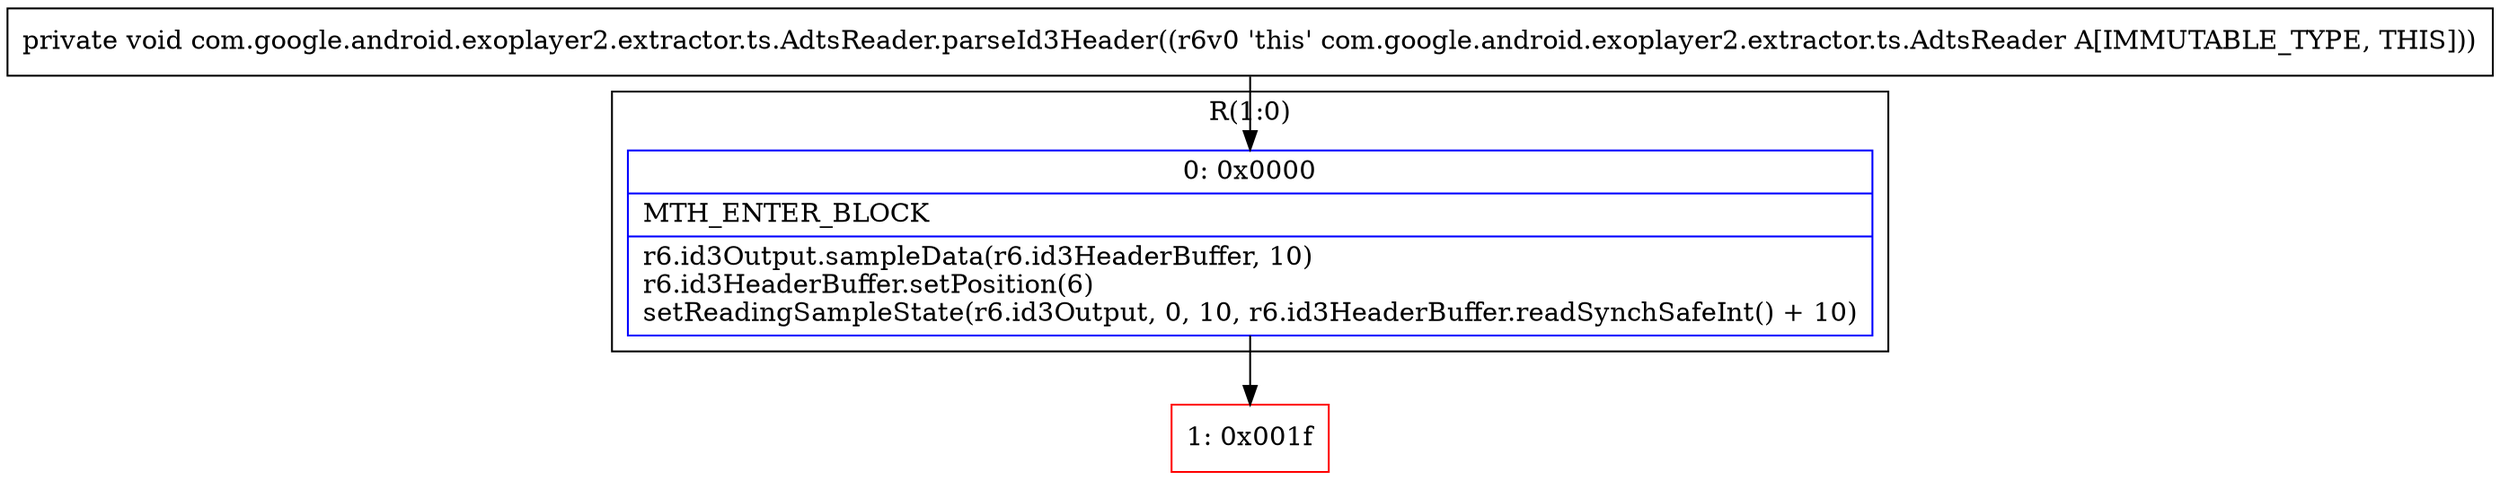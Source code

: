digraph "CFG forcom.google.android.exoplayer2.extractor.ts.AdtsReader.parseId3Header()V" {
subgraph cluster_Region_402123641 {
label = "R(1:0)";
node [shape=record,color=blue];
Node_0 [shape=record,label="{0\:\ 0x0000|MTH_ENTER_BLOCK\l|r6.id3Output.sampleData(r6.id3HeaderBuffer, 10)\lr6.id3HeaderBuffer.setPosition(6)\lsetReadingSampleState(r6.id3Output, 0, 10, r6.id3HeaderBuffer.readSynchSafeInt() + 10)\l}"];
}
Node_1 [shape=record,color=red,label="{1\:\ 0x001f}"];
MethodNode[shape=record,label="{private void com.google.android.exoplayer2.extractor.ts.AdtsReader.parseId3Header((r6v0 'this' com.google.android.exoplayer2.extractor.ts.AdtsReader A[IMMUTABLE_TYPE, THIS])) }"];
MethodNode -> Node_0;
Node_0 -> Node_1;
}

